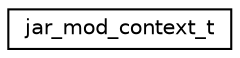 digraph "Graphical Class Hierarchy"
{
 // LATEX_PDF_SIZE
  edge [fontname="Helvetica",fontsize="10",labelfontname="Helvetica",labelfontsize="10"];
  node [fontname="Helvetica",fontsize="10",shape=record];
  rankdir="LR";
  Node0 [label="jar_mod_context_t",height=0.2,width=0.4,color="black", fillcolor="white", style="filled",URL="$structjar__mod__context__t.html",tooltip=" "];
}
